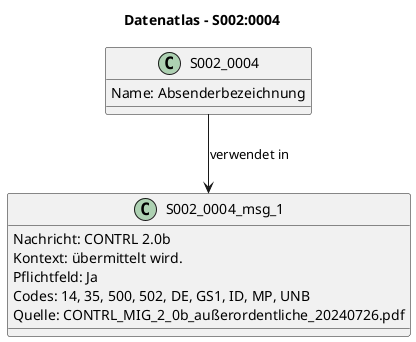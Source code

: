 @startuml
title Datenatlas – S002:0004
class S002_0004 {
  Name: Absenderbezeichnung
}
class S002_0004_msg_1 {
  Nachricht: CONTRL 2.0b
  Kontext: übermittelt wird.
  Pflichtfeld: Ja
  Codes: 14, 35, 500, 502, DE, GS1, ID, MP, UNB
  Quelle: CONTRL_MIG_2_0b_außerordentliche_20240726.pdf
}
S002_0004 --> S002_0004_msg_1 : verwendet in
@enduml